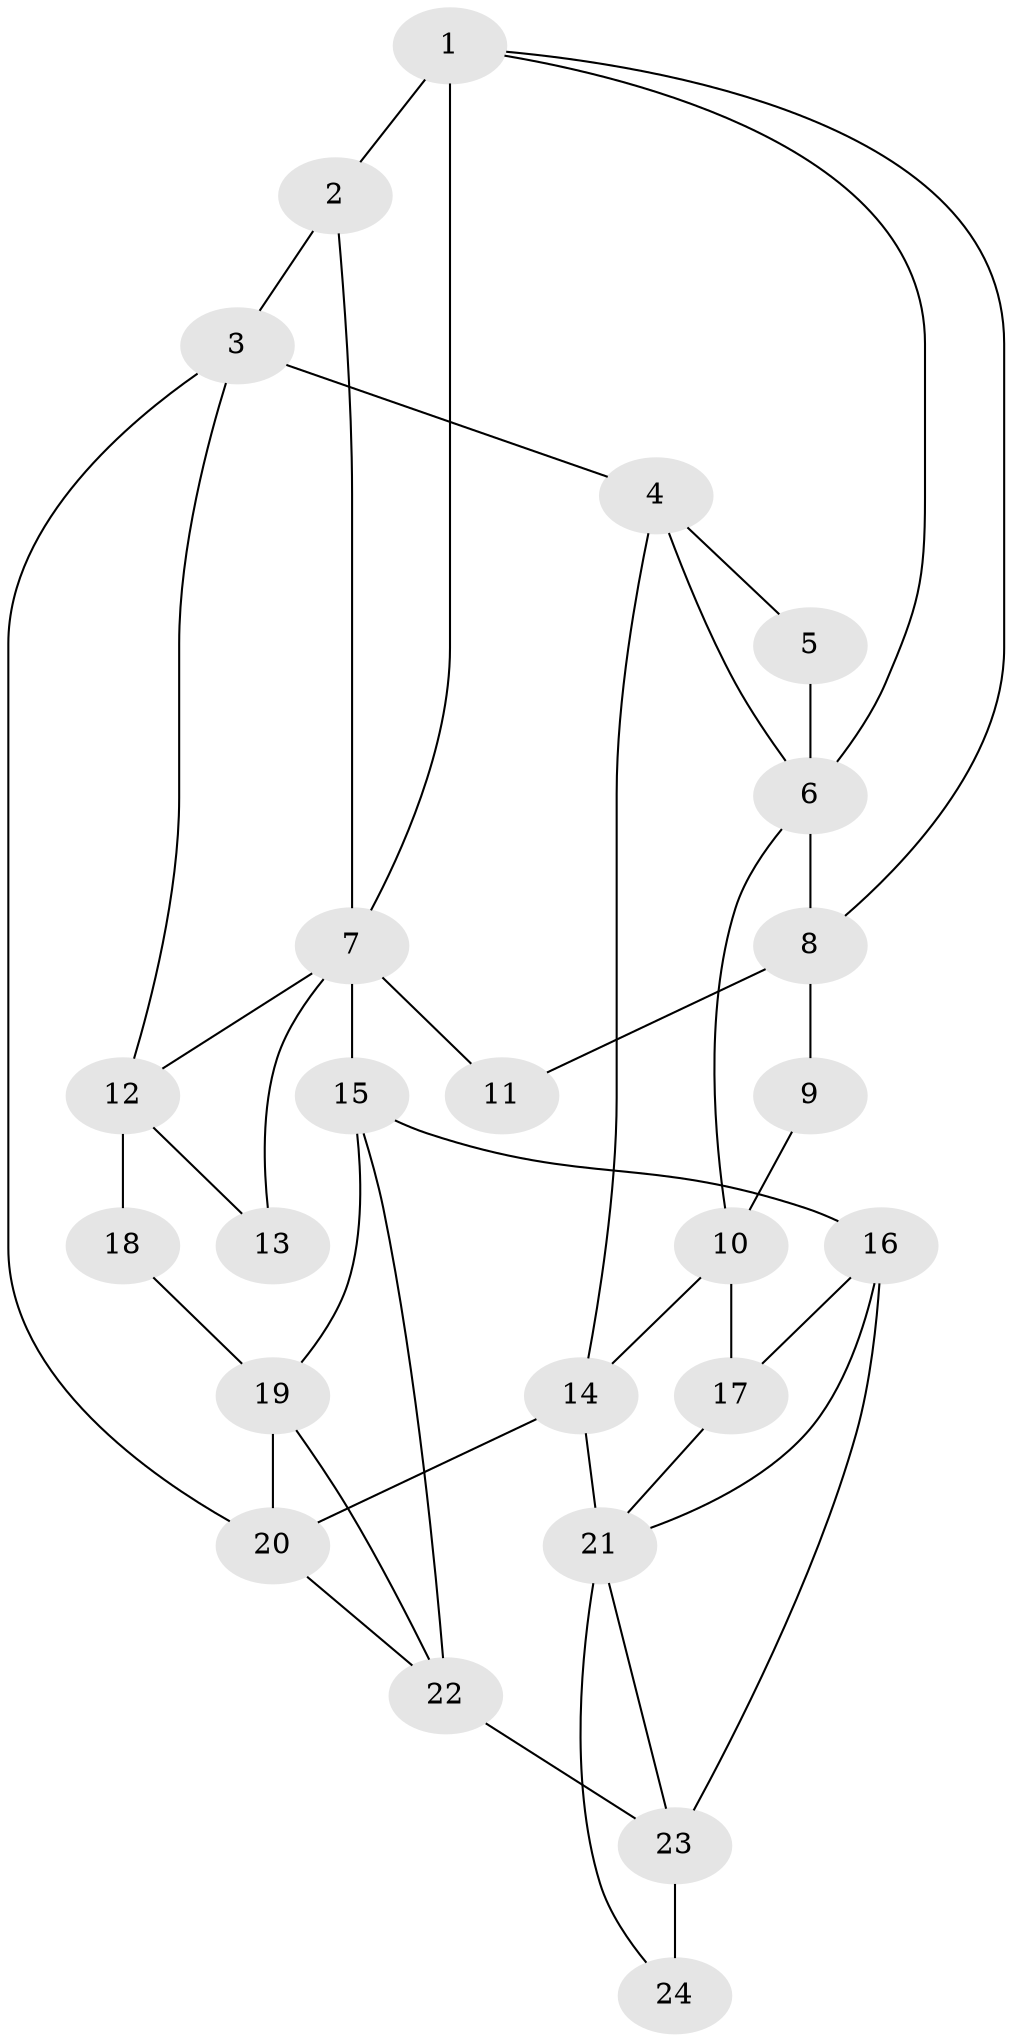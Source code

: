 // original degree distribution, {3: 0.02564102564102564, 4: 0.24358974358974358, 6: 0.21794871794871795, 5: 0.5128205128205128}
// Generated by graph-tools (version 1.1) at 2025/54/03/04/25 22:54:48]
// undirected, 24 vertices, 43 edges
graph export_dot {
  node [color=gray90,style=filled];
  1;
  2;
  3;
  4;
  5;
  6;
  7;
  8;
  9;
  10;
  11;
  12;
  13;
  14;
  15;
  16;
  17;
  18;
  19;
  20;
  21;
  22;
  23;
  24;
  1 -- 2 [weight=2.0];
  1 -- 6 [weight=1.0];
  1 -- 7 [weight=2.0];
  1 -- 8 [weight=1.0];
  2 -- 3 [weight=2.0];
  2 -- 7 [weight=2.0];
  3 -- 4 [weight=1.0];
  3 -- 12 [weight=1.0];
  3 -- 20 [weight=1.0];
  4 -- 5 [weight=2.0];
  4 -- 6 [weight=1.0];
  4 -- 14 [weight=2.0];
  5 -- 6 [weight=1.0];
  6 -- 8 [weight=1.0];
  6 -- 10 [weight=1.0];
  7 -- 11 [weight=1.0];
  7 -- 12 [weight=1.0];
  7 -- 13 [weight=1.0];
  7 -- 15 [weight=2.0];
  8 -- 9 [weight=2.0];
  8 -- 11 [weight=2.0];
  9 -- 10 [weight=2.0];
  10 -- 14 [weight=1.0];
  10 -- 17 [weight=2.0];
  12 -- 13 [weight=2.0];
  12 -- 18 [weight=2.0];
  14 -- 20 [weight=1.0];
  14 -- 21 [weight=2.0];
  15 -- 16 [weight=1.0];
  15 -- 19 [weight=1.0];
  15 -- 22 [weight=1.0];
  16 -- 17 [weight=1.0];
  16 -- 21 [weight=1.0];
  16 -- 23 [weight=1.0];
  17 -- 21 [weight=1.0];
  18 -- 19 [weight=2.0];
  19 -- 20 [weight=2.0];
  19 -- 22 [weight=1.0];
  20 -- 22 [weight=1.0];
  21 -- 23 [weight=1.0];
  21 -- 24 [weight=1.0];
  22 -- 23 [weight=2.0];
  23 -- 24 [weight=2.0];
}
